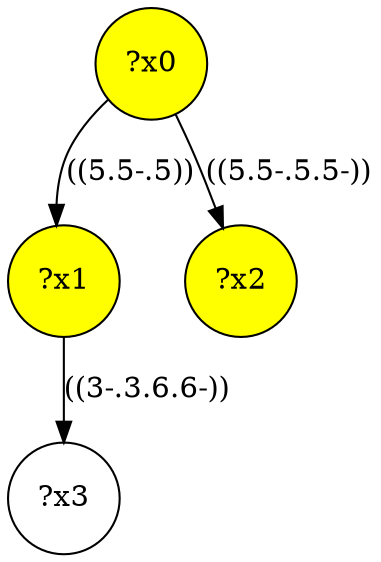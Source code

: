 digraph g {
	x1 [fillcolor="yellow", style="filled," shape=circle, label="?x1"];
	x0 [fillcolor="yellow", style="filled," shape=circle, label="?x0"];
	x2 [fillcolor="yellow", style="filled," shape=circle, label="?x2"];
	x0 -> x1 [label="((5.5-.5))"];
	x0 -> x2 [label="((5.5-.5.5-))"];
	x3 [shape=circle, label="?x3"];
	x1 -> x3 [label="((3-.3.6.6-))"];
}

